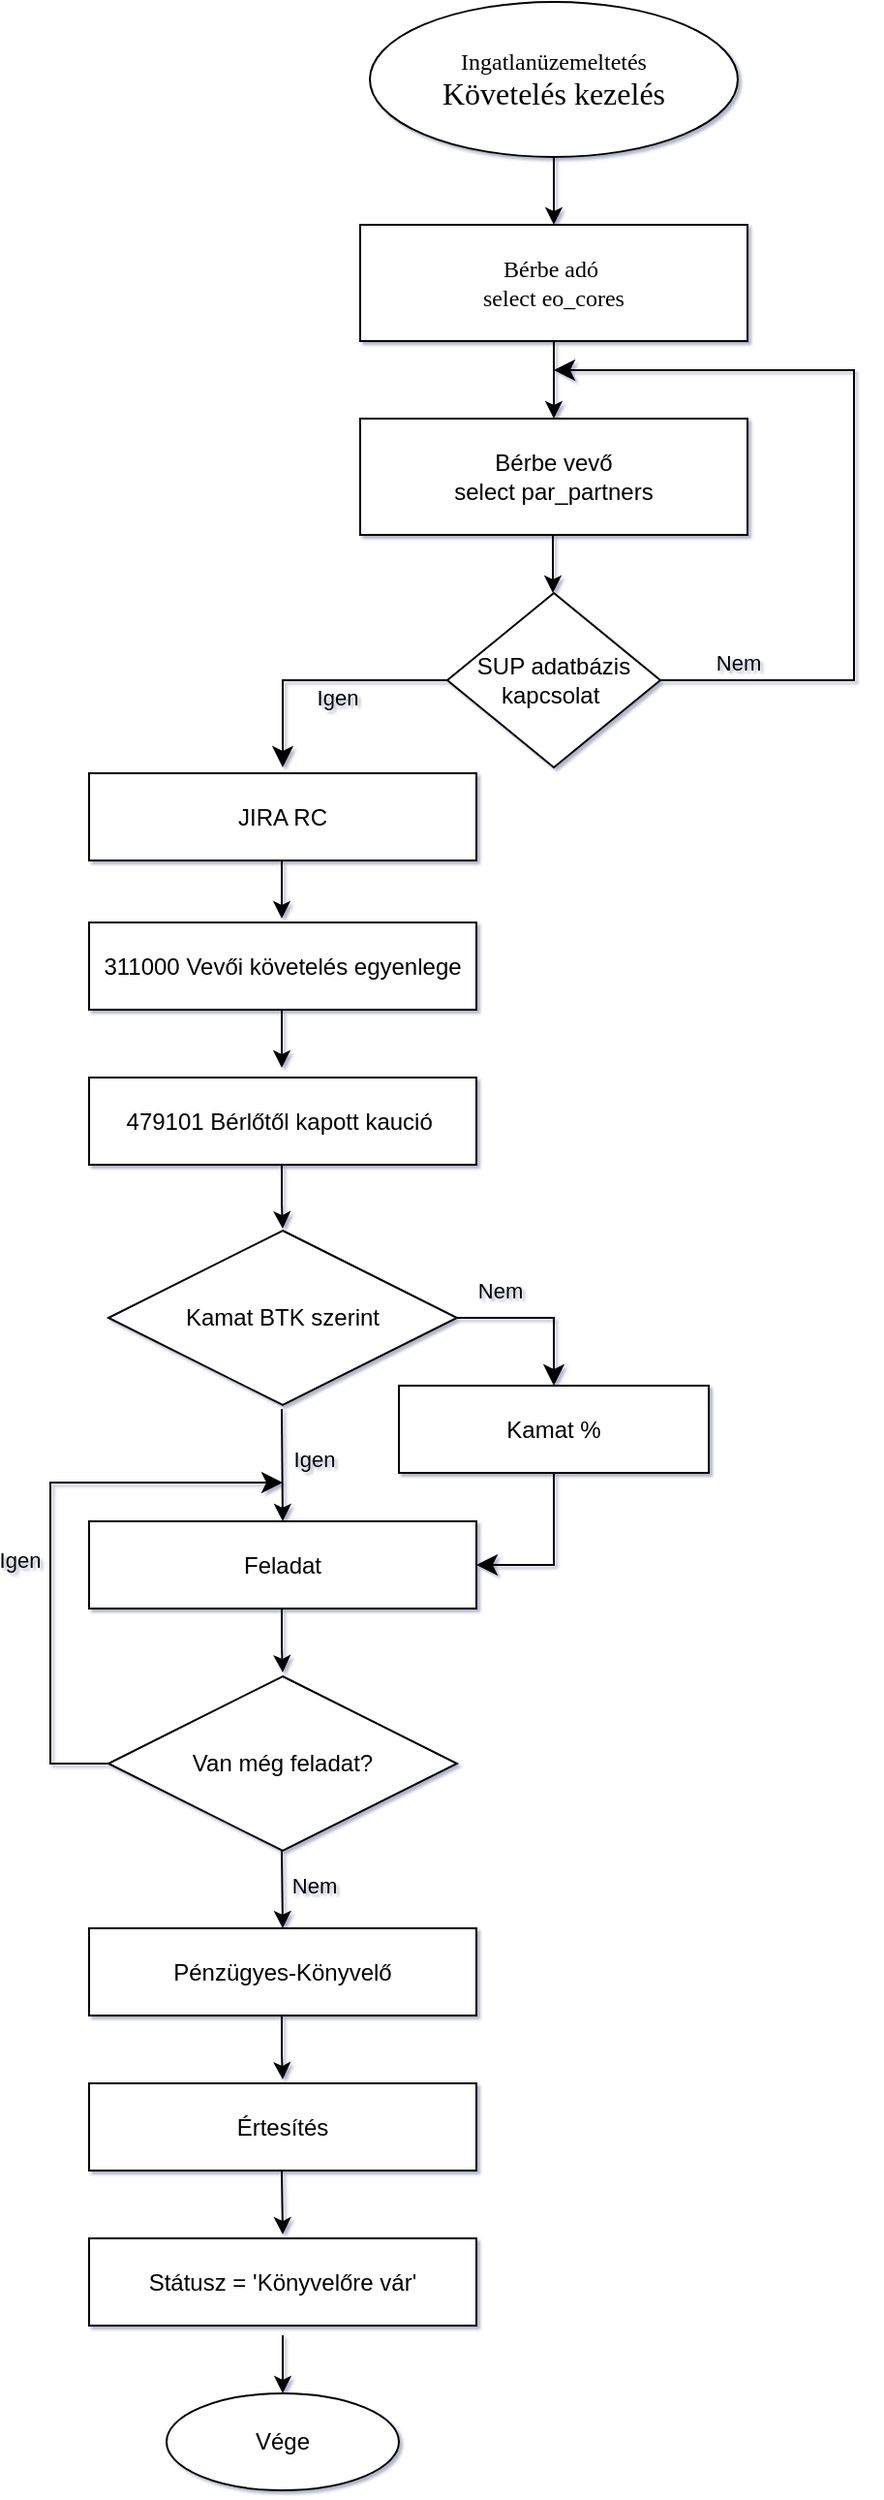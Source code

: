 <mxfile version="24.4.14" type="github">
  <diagram name="Page-1" id="edf60f1a-56cd-e834-aa8a-f176f3a09ee4">
    <mxGraphModel dx="1050" dy="565" grid="1" gridSize="10" guides="1" tooltips="1" connect="1" arrows="1" fold="1" page="1" pageScale="1" pageWidth="850" pageHeight="1400" background="none" math="0" shadow="1">
      <root>
        <mxCell id="0" />
        <mxCell id="1" parent="0" />
        <mxCell id="mCzXiH6NWdjLSZmSII8E-2" value="" style="endArrow=classic;html=1;rounded=0;exitX=0.5;exitY=1;exitDx=0;exitDy=0;labelBackgroundColor=none;fontColor=default;" parent="1" edge="1">
          <mxGeometry width="50" height="50" relative="1" as="geometry">
            <mxPoint x="560" y="115" as="sourcePoint" />
            <mxPoint x="560" y="155" as="targetPoint" />
          </mxGeometry>
        </mxCell>
        <mxCell id="mCzXiH6NWdjLSZmSII8E-3" value="&lt;font face=&quot;Tahoma&quot;&gt;Bérbe adó&amp;nbsp;&lt;/font&gt;&lt;div&gt;&lt;font face=&quot;Tahoma&quot;&gt;select eo_cores&lt;/font&gt;&lt;/div&gt;" style="rounded=0;whiteSpace=wrap;html=1;labelBackgroundColor=none;" parent="1" vertex="1">
          <mxGeometry x="460" y="155" width="200" height="60" as="geometry" />
        </mxCell>
        <mxCell id="mCzXiH6NWdjLSZmSII8E-4" value="Bérbe vevő&lt;div&gt;select par_partners&lt;/div&gt;" style="rounded=0;whiteSpace=wrap;html=1;labelBackgroundColor=none;" parent="1" vertex="1">
          <mxGeometry x="460" y="255" width="200" height="60" as="geometry" />
        </mxCell>
        <mxCell id="mCzXiH6NWdjLSZmSII8E-5" value="" style="endArrow=classic;html=1;rounded=0;exitX=0.5;exitY=1;exitDx=0;exitDy=0;entryX=0.5;entryY=0;entryDx=0;entryDy=0;labelBackgroundColor=none;fontColor=default;" parent="1" source="mCzXiH6NWdjLSZmSII8E-3" target="mCzXiH6NWdjLSZmSII8E-4" edge="1">
          <mxGeometry width="50" height="50" relative="1" as="geometry">
            <mxPoint x="570" y="365" as="sourcePoint" />
            <mxPoint x="620" y="315" as="targetPoint" />
          </mxGeometry>
        </mxCell>
        <mxCell id="mCzXiH6NWdjLSZmSII8E-7" value="" style="endArrow=classic;html=1;rounded=0;exitX=0.5;exitY=1;exitDx=0;exitDy=0;entryX=0.5;entryY=0;entryDx=0;entryDy=0;labelBackgroundColor=none;fontColor=default;" parent="1" edge="1">
          <mxGeometry width="50" height="50" relative="1" as="geometry">
            <mxPoint x="559.5" y="315" as="sourcePoint" />
            <mxPoint x="559.5" y="345" as="targetPoint" />
            <Array as="points">
              <mxPoint x="559.5" y="335" />
            </Array>
          </mxGeometry>
        </mxCell>
        <mxCell id="mCzXiH6NWdjLSZmSII8E-8" value="SUP adatbázis&lt;div&gt;kapcsolat&amp;nbsp;&lt;/div&gt;" style="rhombus;whiteSpace=wrap;html=1;rounded=0;labelBackgroundColor=none;" parent="1" vertex="1">
          <mxGeometry x="505" y="345" width="110" height="90" as="geometry" />
        </mxCell>
        <mxCell id="mCzXiH6NWdjLSZmSII8E-13" value="" style="edgeStyle=elbowEdgeStyle;elbow=horizontal;endArrow=classic;html=1;curved=0;rounded=0;endSize=8;startSize=8;labelBackgroundColor=none;fontColor=default;exitX=1;exitY=0.5;exitDx=0;exitDy=0;" parent="1" source="mCzXiH6NWdjLSZmSII8E-8" edge="1">
          <mxGeometry width="50" height="50" relative="1" as="geometry">
            <mxPoint x="620" y="390" as="sourcePoint" />
            <mxPoint x="560" y="230" as="targetPoint" />
            <Array as="points">
              <mxPoint x="715" y="250" />
              <mxPoint x="755" y="430" />
            </Array>
          </mxGeometry>
        </mxCell>
        <mxCell id="mCzXiH6NWdjLSZmSII8E-14" value="Nem" style="edgeLabel;html=1;align=center;verticalAlign=middle;resizable=0;points=[];labelBackgroundColor=none;" parent="mCzXiH6NWdjLSZmSII8E-13" vertex="1" connectable="0">
          <mxGeometry x="-0.5" y="1" relative="1" as="geometry">
            <mxPoint x="-59" y="-5" as="offset" />
          </mxGeometry>
        </mxCell>
        <mxCell id="mCzXiH6NWdjLSZmSII8E-21" value="" style="edgeStyle=segmentEdgeStyle;endArrow=classic;html=1;curved=0;rounded=0;endSize=8;startSize=8;exitX=0;exitY=0.5;exitDx=0;exitDy=0;labelBackgroundColor=none;fontColor=default;" parent="1" source="mCzXiH6NWdjLSZmSII8E-8" edge="1">
          <mxGeometry width="50" height="50" relative="1" as="geometry">
            <mxPoint x="510" y="475" as="sourcePoint" />
            <mxPoint x="420" y="435" as="targetPoint" />
            <Array as="points">
              <mxPoint x="420" y="390" />
            </Array>
          </mxGeometry>
        </mxCell>
        <mxCell id="mCzXiH6NWdjLSZmSII8E-22" value="Igen" style="edgeLabel;html=1;align=center;verticalAlign=middle;resizable=0;points=[];labelBackgroundColor=none;" parent="mCzXiH6NWdjLSZmSII8E-21" vertex="1" connectable="0">
          <mxGeometry x="-0.12" relative="1" as="geometry">
            <mxPoint y="9" as="offset" />
          </mxGeometry>
        </mxCell>
        <mxCell id="mCzXiH6NWdjLSZmSII8E-23" value="JIRA RC" style="rounded=0;whiteSpace=wrap;html=1;labelBackgroundColor=none;" parent="1" vertex="1">
          <mxGeometry x="320" y="438" width="200" height="45" as="geometry" />
        </mxCell>
        <mxCell id="mCzXiH6NWdjLSZmSII8E-25" value="" style="endArrow=classic;html=1;rounded=0;exitX=0.5;exitY=1;exitDx=0;exitDy=0;entryX=0.5;entryY=0;entryDx=0;entryDy=0;labelBackgroundColor=none;fontColor=default;" parent="1" edge="1">
          <mxGeometry width="50" height="50" relative="1" as="geometry">
            <mxPoint x="419.5" y="483" as="sourcePoint" />
            <mxPoint x="419.5" y="513" as="targetPoint" />
            <Array as="points">
              <mxPoint x="419.5" y="503" />
            </Array>
          </mxGeometry>
        </mxCell>
        <mxCell id="mCzXiH6NWdjLSZmSII8E-26" value="311000 Vevői követelés egyenlege" style="rounded=0;whiteSpace=wrap;html=1;labelBackgroundColor=none;" parent="1" vertex="1">
          <mxGeometry x="320" y="515" width="200" height="45" as="geometry" />
        </mxCell>
        <mxCell id="mCzXiH6NWdjLSZmSII8E-27" value="479101 Bérlőtől kapott kaució&amp;nbsp;" style="rounded=0;whiteSpace=wrap;html=1;labelBackgroundColor=none;" parent="1" vertex="1">
          <mxGeometry x="320" y="595" width="200" height="45" as="geometry" />
        </mxCell>
        <mxCell id="mCzXiH6NWdjLSZmSII8E-28" value="" style="endArrow=classic;html=1;rounded=0;exitX=0.5;exitY=1;exitDx=0;exitDy=0;entryX=0.5;entryY=0;entryDx=0;entryDy=0;labelBackgroundColor=none;fontColor=default;" parent="1" edge="1">
          <mxGeometry width="50" height="50" relative="1" as="geometry">
            <mxPoint x="419.5" y="560" as="sourcePoint" />
            <mxPoint x="419.5" y="590" as="targetPoint" />
            <Array as="points">
              <mxPoint x="419.5" y="580" />
            </Array>
          </mxGeometry>
        </mxCell>
        <mxCell id="mCzXiH6NWdjLSZmSII8E-29" value="" style="endArrow=classic;html=1;rounded=0;exitX=0.5;exitY=1;exitDx=0;exitDy=0;entryX=0.5;entryY=0;entryDx=0;entryDy=0;labelBackgroundColor=none;fontColor=default;" parent="1" edge="1">
          <mxGeometry width="50" height="50" relative="1" as="geometry">
            <mxPoint x="419.5" y="640" as="sourcePoint" />
            <mxPoint x="420" y="673" as="targetPoint" />
            <Array as="points">
              <mxPoint x="419.5" y="660" />
            </Array>
          </mxGeometry>
        </mxCell>
        <mxCell id="mCzXiH6NWdjLSZmSII8E-31" value="Kamat BTK szerint" style="rhombus;whiteSpace=wrap;html=1;rounded=0;labelBackgroundColor=none;" parent="1" vertex="1">
          <mxGeometry x="330" y="674" width="180" height="90" as="geometry" />
        </mxCell>
        <mxCell id="mCzXiH6NWdjLSZmSII8E-34" value="" style="edgeStyle=elbowEdgeStyle;elbow=horizontal;endArrow=classic;html=1;curved=0;rounded=0;endSize=8;startSize=8;exitX=1;exitY=0.5;exitDx=0;exitDy=0;labelBackgroundColor=none;fontColor=default;" parent="1" source="mCzXiH6NWdjLSZmSII8E-31" edge="1">
          <mxGeometry width="50" height="50" relative="1" as="geometry">
            <mxPoint x="475" y="719" as="sourcePoint" />
            <mxPoint x="560" y="754" as="targetPoint" />
            <Array as="points">
              <mxPoint x="560" y="764" />
            </Array>
          </mxGeometry>
        </mxCell>
        <mxCell id="mCzXiH6NWdjLSZmSII8E-35" value="Nem" style="edgeLabel;html=1;align=center;verticalAlign=middle;resizable=0;points=[];labelBackgroundColor=none;" parent="mCzXiH6NWdjLSZmSII8E-34" vertex="1" connectable="0">
          <mxGeometry x="-0.5" y="1" relative="1" as="geometry">
            <mxPoint y="-13" as="offset" />
          </mxGeometry>
        </mxCell>
        <mxCell id="mCzXiH6NWdjLSZmSII8E-39" value="Kamat %" style="rounded=0;whiteSpace=wrap;html=1;labelBackgroundColor=none;" parent="1" vertex="1">
          <mxGeometry x="480" y="754" width="160" height="45" as="geometry" />
        </mxCell>
        <mxCell id="mCzXiH6NWdjLSZmSII8E-40" value="Feladat" style="rounded=0;whiteSpace=wrap;html=1;labelBackgroundColor=none;" parent="1" vertex="1">
          <mxGeometry x="320" y="824" width="200" height="45" as="geometry" />
        </mxCell>
        <mxCell id="mCzXiH6NWdjLSZmSII8E-41" value="" style="edgeStyle=elbowEdgeStyle;elbow=horizontal;endArrow=classic;html=1;curved=0;rounded=0;endSize=8;startSize=8;exitX=0.5;exitY=1;exitDx=0;exitDy=0;entryX=1;entryY=0.5;entryDx=0;entryDy=0;labelBackgroundColor=none;fontColor=default;" parent="1" source="mCzXiH6NWdjLSZmSII8E-39" target="mCzXiH6NWdjLSZmSII8E-40" edge="1">
          <mxGeometry width="50" height="50" relative="1" as="geometry">
            <mxPoint x="465" y="814" as="sourcePoint" />
            <mxPoint x="487" y="848" as="targetPoint" />
            <Array as="points">
              <mxPoint x="560" y="834" />
              <mxPoint x="550" y="859" />
            </Array>
          </mxGeometry>
        </mxCell>
        <mxCell id="mCzXiH6NWdjLSZmSII8E-45" value="" style="endArrow=classic;html=1;rounded=0;exitX=0.5;exitY=1;exitDx=0;exitDy=0;entryX=0.5;entryY=0;entryDx=0;entryDy=0;labelBackgroundColor=none;fontColor=default;" parent="1" target="mCzXiH6NWdjLSZmSII8E-40" edge="1">
          <mxGeometry width="50" height="50" relative="1" as="geometry">
            <mxPoint x="419.5" y="766" as="sourcePoint" />
            <mxPoint x="420" y="799" as="targetPoint" />
            <Array as="points" />
          </mxGeometry>
        </mxCell>
        <mxCell id="mCzXiH6NWdjLSZmSII8E-46" value="Igen" style="edgeLabel;html=1;align=center;verticalAlign=middle;resizable=0;points=[];labelBackgroundColor=none;" parent="mCzXiH6NWdjLSZmSII8E-45" vertex="1" connectable="0">
          <mxGeometry x="-0.103" relative="1" as="geometry">
            <mxPoint x="16" as="offset" />
          </mxGeometry>
        </mxCell>
        <mxCell id="mCzXiH6NWdjLSZmSII8E-47" value="Van még feladat?" style="rhombus;whiteSpace=wrap;html=1;rounded=0;labelBackgroundColor=none;" parent="1" vertex="1">
          <mxGeometry x="330" y="904" width="180" height="90" as="geometry" />
        </mxCell>
        <mxCell id="mCzXiH6NWdjLSZmSII8E-49" value="" style="edgeStyle=elbowEdgeStyle;elbow=horizontal;endArrow=classic;html=1;curved=0;rounded=0;endSize=8;startSize=8;exitX=0;exitY=0.5;exitDx=0;exitDy=0;labelBackgroundColor=none;fontColor=default;" parent="1" source="mCzXiH6NWdjLSZmSII8E-47" edge="1">
          <mxGeometry width="50" height="50" relative="1" as="geometry">
            <mxPoint x="260" y="849" as="sourcePoint" />
            <mxPoint x="420" y="804" as="targetPoint" />
            <Array as="points">
              <mxPoint x="300" y="834" />
            </Array>
          </mxGeometry>
        </mxCell>
        <mxCell id="mCzXiH6NWdjLSZmSII8E-50" value="Igen" style="edgeLabel;html=1;align=center;verticalAlign=middle;resizable=0;points=[];labelBackgroundColor=none;" parent="mCzXiH6NWdjLSZmSII8E-49" vertex="1" connectable="0">
          <mxGeometry x="-0.085" y="-3" relative="1" as="geometry">
            <mxPoint x="-19" as="offset" />
          </mxGeometry>
        </mxCell>
        <mxCell id="mCzXiH6NWdjLSZmSII8E-52" value="" style="endArrow=classic;html=1;rounded=0;exitX=0.5;exitY=1;exitDx=0;exitDy=0;entryX=0.5;entryY=0;entryDx=0;entryDy=0;labelBackgroundColor=none;fontColor=default;" parent="1" edge="1">
          <mxGeometry width="50" height="50" relative="1" as="geometry">
            <mxPoint x="419.5" y="869" as="sourcePoint" />
            <mxPoint x="420" y="902" as="targetPoint" />
            <Array as="points">
              <mxPoint x="419.5" y="889" />
            </Array>
          </mxGeometry>
        </mxCell>
        <mxCell id="mCzXiH6NWdjLSZmSII8E-53" value="" style="endArrow=classic;html=1;rounded=0;exitX=0.5;exitY=1;exitDx=0;exitDy=0;labelBackgroundColor=none;fontColor=default;" parent="1" edge="1">
          <mxGeometry width="50" height="50" relative="1" as="geometry">
            <mxPoint x="419.5" y="994" as="sourcePoint" />
            <mxPoint x="420" y="1034" as="targetPoint" />
            <Array as="points" />
          </mxGeometry>
        </mxCell>
        <mxCell id="mCzXiH6NWdjLSZmSII8E-54" value="Nem" style="edgeLabel;html=1;align=center;verticalAlign=middle;resizable=0;points=[];labelBackgroundColor=none;" parent="mCzXiH6NWdjLSZmSII8E-53" vertex="1" connectable="0">
          <mxGeometry x="-0.103" relative="1" as="geometry">
            <mxPoint x="16" as="offset" />
          </mxGeometry>
        </mxCell>
        <mxCell id="mCzXiH6NWdjLSZmSII8E-56" value="Vége" style="ellipse;whiteSpace=wrap;html=1;labelBackgroundColor=none;" parent="1" vertex="1">
          <mxGeometry x="360" y="1274" width="120" height="50" as="geometry" />
        </mxCell>
        <mxCell id="mCzXiH6NWdjLSZmSII8E-58" value="Pénzügyes-Könyvelő" style="rounded=0;whiteSpace=wrap;html=1;labelBackgroundColor=none;" parent="1" vertex="1">
          <mxGeometry x="320" y="1034" width="200" height="45" as="geometry" />
        </mxCell>
        <mxCell id="mCzXiH6NWdjLSZmSII8E-59" value="" style="endArrow=classic;html=1;rounded=0;exitX=0.5;exitY=1;exitDx=0;exitDy=0;entryX=0.5;entryY=0;entryDx=0;entryDy=0;labelBackgroundColor=none;fontColor=default;" parent="1" edge="1">
          <mxGeometry width="50" height="50" relative="1" as="geometry">
            <mxPoint x="419.5" y="1079" as="sourcePoint" />
            <mxPoint x="420" y="1112" as="targetPoint" />
            <Array as="points">
              <mxPoint x="419.5" y="1099" />
            </Array>
          </mxGeometry>
        </mxCell>
        <mxCell id="mCzXiH6NWdjLSZmSII8E-60" value="Értesítés" style="rounded=0;whiteSpace=wrap;html=1;labelBackgroundColor=none;" parent="1" vertex="1">
          <mxGeometry x="320" y="1114" width="200" height="45" as="geometry" />
        </mxCell>
        <mxCell id="mCzXiH6NWdjLSZmSII8E-61" value="Státusz = &#39;Könyvelőre vár&#39;" style="rounded=0;whiteSpace=wrap;html=1;labelBackgroundColor=none;" parent="1" vertex="1">
          <mxGeometry x="320" y="1194" width="200" height="45" as="geometry" />
        </mxCell>
        <mxCell id="mCzXiH6NWdjLSZmSII8E-62" value="" style="endArrow=classic;html=1;rounded=0;exitX=0.5;exitY=1;exitDx=0;exitDy=0;entryX=0.5;entryY=0;entryDx=0;entryDy=0;labelBackgroundColor=none;fontColor=default;" parent="1" edge="1">
          <mxGeometry width="50" height="50" relative="1" as="geometry">
            <mxPoint x="419.5" y="1159" as="sourcePoint" />
            <mxPoint x="420" y="1192" as="targetPoint" />
            <Array as="points" />
          </mxGeometry>
        </mxCell>
        <mxCell id="mCzXiH6NWdjLSZmSII8E-64" value="" style="edgeStyle=none;orthogonalLoop=1;jettySize=auto;html=1;rounded=0;labelBackgroundColor=none;fontColor=default;" parent="1" edge="1">
          <mxGeometry width="100" relative="1" as="geometry">
            <mxPoint x="420" y="1244" as="sourcePoint" />
            <mxPoint x="420" y="1274" as="targetPoint" />
            <Array as="points" />
          </mxGeometry>
        </mxCell>
        <mxCell id="R08khRGKAjiLaZgrX1Kq-2" value="&lt;font face=&quot;Tahoma&quot;&gt;Ingatlanüzemeltetés&lt;/font&gt;&lt;div style=&quot;font-family: Verdana; font-size: 8px;&quot;&gt;&lt;font face=&quot;BtbKhpzwE4qU60kqDjoo&quot; size=&quot;3&quot;&gt;Követelés kezelés&lt;/font&gt;&lt;/div&gt;" style="ellipse;whiteSpace=wrap;html=1;" vertex="1" parent="1">
          <mxGeometry x="465" y="40" width="190" height="80" as="geometry" />
        </mxCell>
      </root>
    </mxGraphModel>
  </diagram>
</mxfile>
